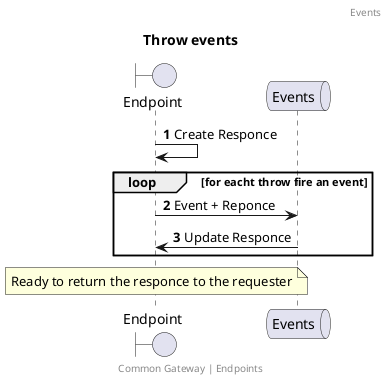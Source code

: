 @startuml
title: Throw events
footer: Common Gateway | Endpoints
header: Events

autonumber

boundary    Endpoint         as Endpoint
queue       Events           as Events

Endpoint -> Endpoint: Create Responce
loop for eacht throw fire an event
Endpoint -> Events: Event + Reponce
Events -> Endpoint: Update Responce
end
note over Endpoint: Ready to return the responce to the requester
@enduml